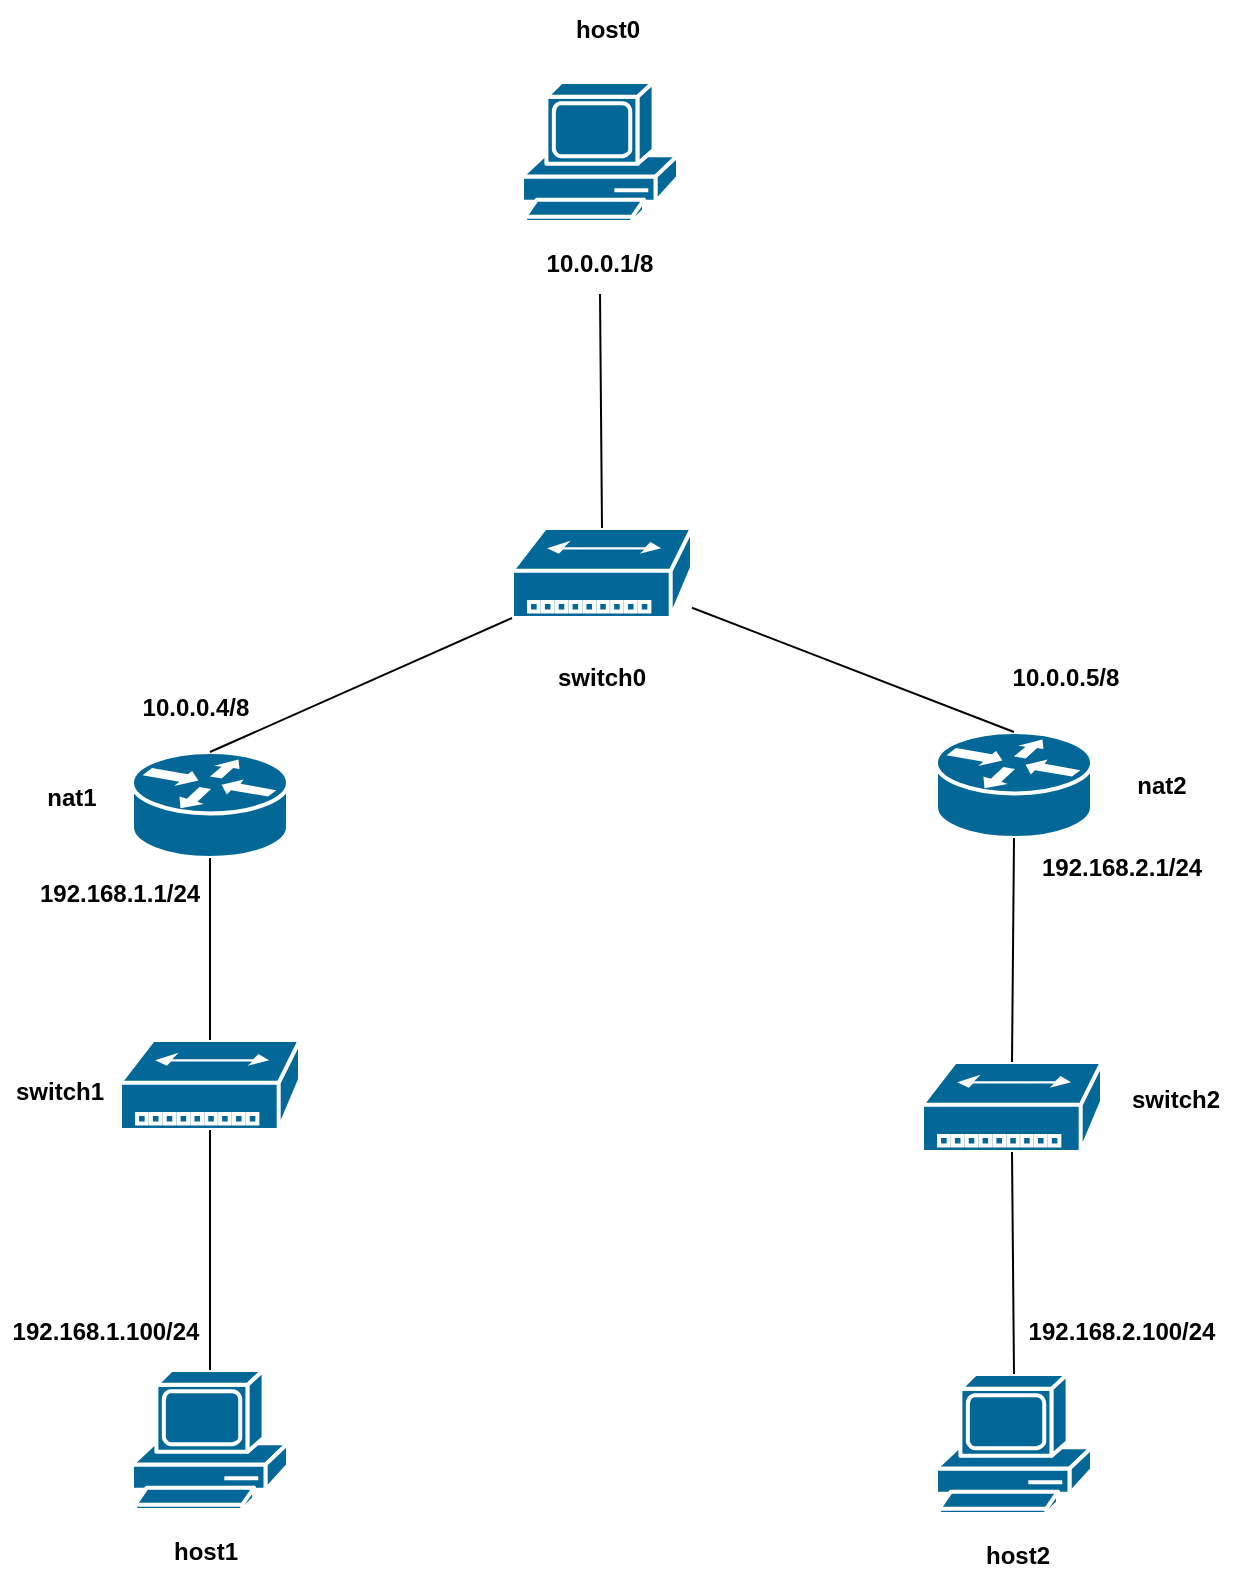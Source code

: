 <mxfile>
    <diagram id="ExdccTZqctQwAvQB16s_" name="Page-1">
        <mxGraphModel dx="1976" dy="1072" grid="0" gridSize="10" guides="1" tooltips="1" connect="1" arrows="1" fold="1" page="0" pageScale="1" pageWidth="827" pageHeight="1169" math="0" shadow="0">
            <root>
                <mxCell id="0"/>
                <mxCell id="1" parent="0"/>
                <mxCell id="87" value="" style="shape=mxgraph.cisco.routers.router;sketch=0;html=1;pointerEvents=1;dashed=0;fillColor=#036897;strokeColor=#ffffff;strokeWidth=2;verticalLabelPosition=bottom;verticalAlign=top;align=center;outlineConnect=0;" parent="1" vertex="1">
                    <mxGeometry x="-187" y="469" width="78" height="53" as="geometry"/>
                </mxCell>
                <mxCell id="88" value="" style="shape=mxgraph.cisco.computers_and_peripherals.pc;sketch=0;html=1;pointerEvents=1;dashed=0;fillColor=#036897;strokeColor=#ffffff;strokeWidth=2;verticalLabelPosition=bottom;verticalAlign=top;align=center;outlineConnect=0;" parent="1" vertex="1">
                    <mxGeometry x="8" y="134" width="78" height="70" as="geometry"/>
                </mxCell>
                <mxCell id="89" value="" style="shape=mxgraph.cisco.routers.router;sketch=0;html=1;pointerEvents=1;dashed=0;fillColor=#036897;strokeColor=#ffffff;strokeWidth=2;verticalLabelPosition=bottom;verticalAlign=top;align=center;outlineConnect=0;" parent="1" vertex="1">
                    <mxGeometry x="215" y="459" width="78" height="53" as="geometry"/>
                </mxCell>
                <mxCell id="91" value="" style="shape=mxgraph.cisco.hubs_and_gateways.small_hub;sketch=0;html=1;pointerEvents=1;dashed=0;fillColor=#036897;strokeColor=#ffffff;strokeWidth=2;verticalLabelPosition=bottom;verticalAlign=top;align=center;outlineConnect=0;" parent="1" vertex="1">
                    <mxGeometry x="3" y="357" width="90" height="45" as="geometry"/>
                </mxCell>
                <mxCell id="92" value="" style="shape=mxgraph.cisco.hubs_and_gateways.small_hub;sketch=0;html=1;pointerEvents=1;dashed=0;fillColor=#036897;strokeColor=#ffffff;strokeWidth=2;verticalLabelPosition=bottom;verticalAlign=top;align=center;outlineConnect=0;" parent="1" vertex="1">
                    <mxGeometry x="-193" y="613" width="90" height="45" as="geometry"/>
                </mxCell>
                <mxCell id="93" value="" style="shape=mxgraph.cisco.hubs_and_gateways.small_hub;sketch=0;html=1;pointerEvents=1;dashed=0;fillColor=#036897;strokeColor=#ffffff;strokeWidth=2;verticalLabelPosition=bottom;verticalAlign=top;align=center;outlineConnect=0;" parent="1" vertex="1">
                    <mxGeometry x="208" y="624" width="90" height="45" as="geometry"/>
                </mxCell>
                <mxCell id="94" value="" style="shape=mxgraph.cisco.computers_and_peripherals.pc;sketch=0;html=1;pointerEvents=1;dashed=0;fillColor=#036897;strokeColor=#ffffff;strokeWidth=2;verticalLabelPosition=bottom;verticalAlign=top;align=center;outlineConnect=0;" parent="1" vertex="1">
                    <mxGeometry x="-187" y="778" width="78" height="70" as="geometry"/>
                </mxCell>
                <mxCell id="95" value="" style="shape=mxgraph.cisco.computers_and_peripherals.pc;sketch=0;html=1;pointerEvents=1;dashed=0;fillColor=#036897;strokeColor=#ffffff;strokeWidth=2;verticalLabelPosition=bottom;verticalAlign=top;align=center;outlineConnect=0;" parent="1" vertex="1">
                    <mxGeometry x="215" y="780" width="78" height="70" as="geometry"/>
                </mxCell>
                <mxCell id="97" value="" style="endArrow=none;html=1;fontSize=12;entryX=0.5;entryY=0;entryDx=0;entryDy=0;entryPerimeter=0;exitX=0.5;exitY=1;exitDx=0;exitDy=0;" parent="1" source="106" target="91" edge="1">
                    <mxGeometry width="50" height="50" relative="1" as="geometry">
                        <mxPoint x="47" y="268" as="sourcePoint"/>
                        <mxPoint x="275" y="1005" as="targetPoint"/>
                    </mxGeometry>
                </mxCell>
                <mxCell id="98" value="" style="endArrow=none;html=1;fontSize=12;exitX=0;exitY=1;exitDx=0;exitDy=0;exitPerimeter=0;entryX=0.5;entryY=0;entryDx=0;entryDy=0;entryPerimeter=0;" parent="1" source="91" target="87" edge="1">
                    <mxGeometry width="50" height="50" relative="1" as="geometry">
                        <mxPoint x="57" y="214" as="sourcePoint"/>
                        <mxPoint x="54" y="365" as="targetPoint"/>
                    </mxGeometry>
                </mxCell>
                <mxCell id="99" value="" style="endArrow=none;html=1;fontSize=12;entryX=0.5;entryY=0;entryDx=0;entryDy=0;entryPerimeter=0;" parent="1" source="91" target="89" edge="1">
                    <mxGeometry width="50" height="50" relative="1" as="geometry">
                        <mxPoint x="9" y="410" as="sourcePoint"/>
                        <mxPoint x="-138" y="479" as="targetPoint"/>
                    </mxGeometry>
                </mxCell>
                <mxCell id="100" value="" style="endArrow=none;html=1;fontSize=12;entryX=0.5;entryY=0;entryDx=0;entryDy=0;entryPerimeter=0;" parent="1" source="87" target="92" edge="1">
                    <mxGeometry width="50" height="50" relative="1" as="geometry">
                        <mxPoint x="9" y="410" as="sourcePoint"/>
                        <mxPoint x="-138" y="479" as="targetPoint"/>
                    </mxGeometry>
                </mxCell>
                <mxCell id="101" value="" style="endArrow=none;html=1;fontSize=12;entryX=0.5;entryY=0;entryDx=0;entryDy=0;entryPerimeter=0;exitX=0.5;exitY=1;exitDx=0;exitDy=0;exitPerimeter=0;" parent="1" source="89" target="93" edge="1">
                    <mxGeometry width="50" height="50" relative="1" as="geometry">
                        <mxPoint x="99" y="407.107" as="sourcePoint"/>
                        <mxPoint x="264" y="479" as="targetPoint"/>
                    </mxGeometry>
                </mxCell>
                <mxCell id="103" value="" style="endArrow=none;html=1;fontSize=12;exitX=0.5;exitY=1;exitDx=0;exitDy=0;exitPerimeter=0;" parent="1" source="92" target="94" edge="1">
                    <mxGeometry width="50" height="50" relative="1" as="geometry">
                        <mxPoint x="-139.353" y="532" as="sourcePoint"/>
                        <mxPoint x="-144" y="623" as="targetPoint"/>
                    </mxGeometry>
                </mxCell>
                <mxCell id="104" value="" style="endArrow=none;html=1;fontSize=12;entryX=0.5;entryY=0;entryDx=0;entryDy=0;entryPerimeter=0;exitX=0.5;exitY=1;exitDx=0;exitDy=0;exitPerimeter=0;" parent="1" source="93" target="95" edge="1">
                    <mxGeometry width="50" height="50" relative="1" as="geometry">
                        <mxPoint x="258" y="668" as="sourcePoint"/>
                        <mxPoint x="266" y="629" as="targetPoint"/>
                    </mxGeometry>
                </mxCell>
                <mxCell id="106" value="10.0.0.1/8" style="text;html=1;strokeColor=none;fillColor=none;align=center;verticalAlign=middle;whiteSpace=wrap;rounded=0;fontStyle=1" parent="1" vertex="1">
                    <mxGeometry x="17" y="210" width="60" height="30" as="geometry"/>
                </mxCell>
                <mxCell id="107" value="host0" style="text;html=1;strokeColor=none;fillColor=none;align=center;verticalAlign=middle;whiteSpace=wrap;rounded=0;fontStyle=1" parent="1" vertex="1">
                    <mxGeometry x="21" y="93" width="60" height="30" as="geometry"/>
                </mxCell>
                <mxCell id="108" value="nat1" style="text;html=1;strokeColor=none;fillColor=none;align=center;verticalAlign=middle;whiteSpace=wrap;rounded=0;fontStyle=1" parent="1" vertex="1">
                    <mxGeometry x="-247" y="477" width="60" height="30" as="geometry"/>
                </mxCell>
                <mxCell id="109" value="switch0" style="text;html=1;strokeColor=none;fillColor=none;align=center;verticalAlign=middle;whiteSpace=wrap;rounded=0;fontStyle=1" parent="1" vertex="1">
                    <mxGeometry x="18" y="417" width="60" height="30" as="geometry"/>
                </mxCell>
                <mxCell id="110" value="nat2" style="text;html=1;strokeColor=none;fillColor=none;align=center;verticalAlign=middle;whiteSpace=wrap;rounded=0;fontStyle=1" parent="1" vertex="1">
                    <mxGeometry x="298" y="470.5" width="60" height="30" as="geometry"/>
                </mxCell>
                <mxCell id="111" value="host1" style="text;html=1;strokeColor=none;fillColor=none;align=center;verticalAlign=middle;whiteSpace=wrap;rounded=0;fontStyle=1" parent="1" vertex="1">
                    <mxGeometry x="-180" y="854" width="60" height="30" as="geometry"/>
                </mxCell>
                <mxCell id="112" value="host2" style="text;html=1;strokeColor=none;fillColor=none;align=center;verticalAlign=middle;whiteSpace=wrap;rounded=0;fontStyle=1" parent="1" vertex="1">
                    <mxGeometry x="226" y="856" width="60" height="30" as="geometry"/>
                </mxCell>
                <mxCell id="113" value="switch1" style="text;html=1;strokeColor=none;fillColor=none;align=center;verticalAlign=middle;whiteSpace=wrap;rounded=0;fontStyle=1" parent="1" vertex="1">
                    <mxGeometry x="-253" y="624" width="60" height="30" as="geometry"/>
                </mxCell>
                <mxCell id="114" value="switch2" style="text;html=1;strokeColor=none;fillColor=none;align=center;verticalAlign=middle;whiteSpace=wrap;rounded=0;fontStyle=1" parent="1" vertex="1">
                    <mxGeometry x="305" y="628" width="60" height="30" as="geometry"/>
                </mxCell>
                <mxCell id="115" value="192.168.1.100/24" style="text;html=1;strokeColor=none;fillColor=none;align=center;verticalAlign=middle;whiteSpace=wrap;rounded=0;fontStyle=1" parent="1" vertex="1">
                    <mxGeometry x="-230" y="744" width="60" height="30" as="geometry"/>
                </mxCell>
                <mxCell id="116" value="192.168.1.1/24" style="text;html=1;strokeColor=none;fillColor=none;align=center;verticalAlign=middle;whiteSpace=wrap;rounded=0;fontStyle=1" parent="1" vertex="1">
                    <mxGeometry x="-223" y="525" width="60" height="30" as="geometry"/>
                </mxCell>
                <mxCell id="117" value="10.0.0.4/8" style="text;html=1;strokeColor=none;fillColor=none;align=center;verticalAlign=middle;whiteSpace=wrap;rounded=0;fontStyle=1" parent="1" vertex="1">
                    <mxGeometry x="-185" y="432" width="60" height="30" as="geometry"/>
                </mxCell>
                <mxCell id="118" value="10.0.0.5/8" style="text;html=1;strokeColor=none;fillColor=none;align=center;verticalAlign=middle;whiteSpace=wrap;rounded=0;fontStyle=1" parent="1" vertex="1">
                    <mxGeometry x="250" y="417" width="60" height="30" as="geometry"/>
                </mxCell>
                <mxCell id="119" value="192.168.2.1/24" style="text;html=1;strokeColor=none;fillColor=none;align=center;verticalAlign=middle;whiteSpace=wrap;rounded=0;fontStyle=1" parent="1" vertex="1">
                    <mxGeometry x="278" y="512" width="60" height="30" as="geometry"/>
                </mxCell>
                <mxCell id="120" value="192.168.2.100/24" style="text;html=1;strokeColor=none;fillColor=none;align=center;verticalAlign=middle;whiteSpace=wrap;rounded=0;fontStyle=1" parent="1" vertex="1">
                    <mxGeometry x="278" y="744" width="60" height="30" as="geometry"/>
                </mxCell>
            </root>
        </mxGraphModel>
    </diagram>
</mxfile>